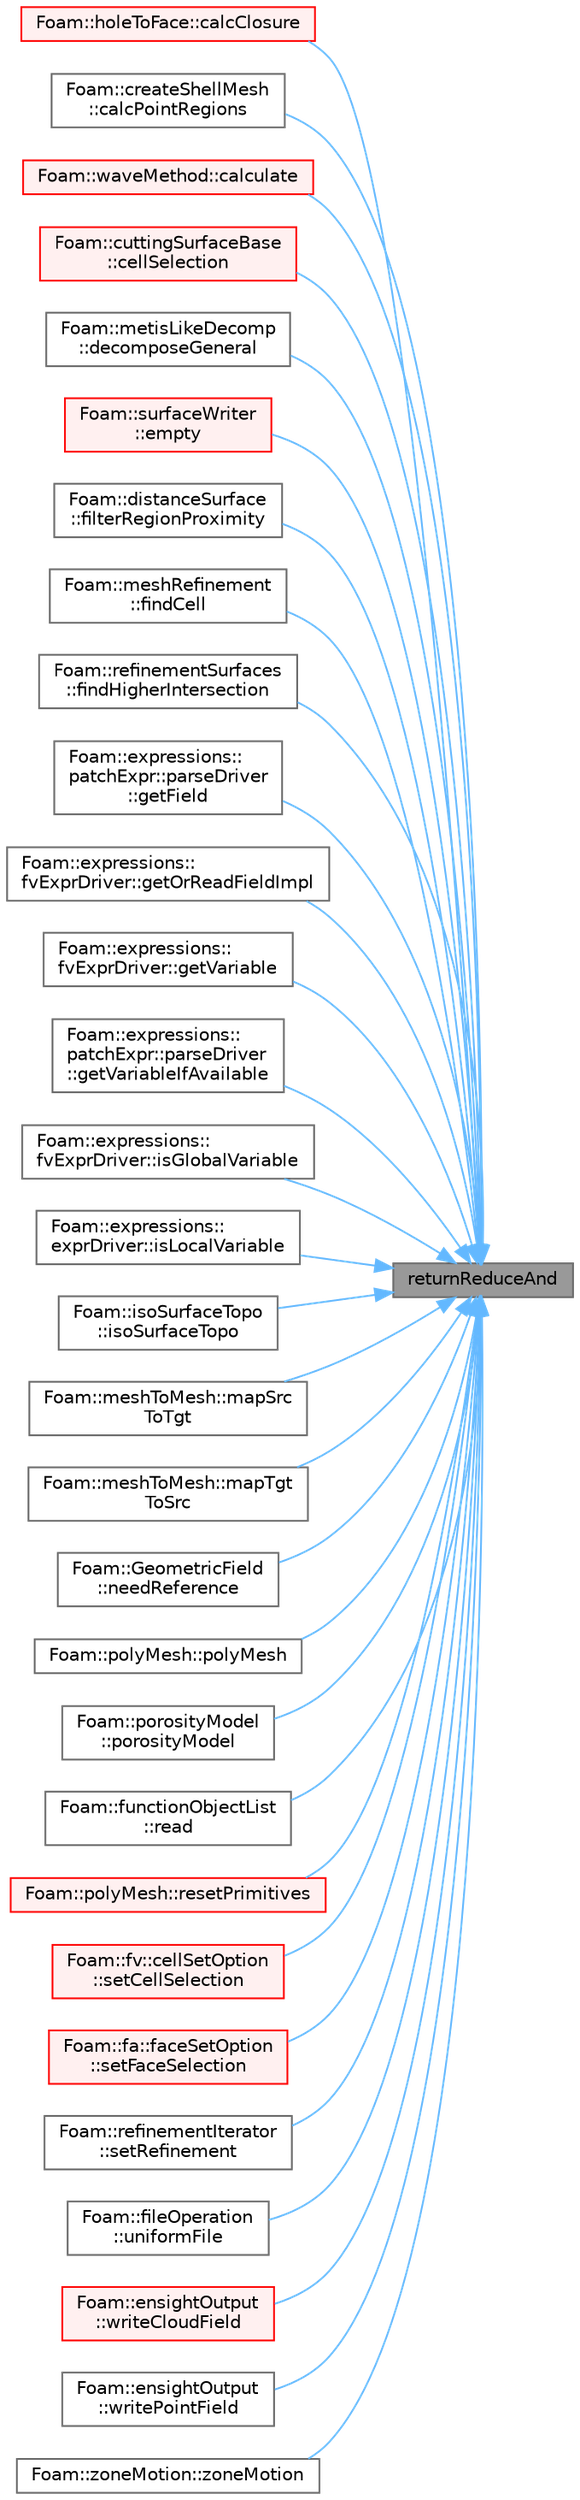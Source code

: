 digraph "returnReduceAnd"
{
 // LATEX_PDF_SIZE
  bgcolor="transparent";
  edge [fontname=Helvetica,fontsize=10,labelfontname=Helvetica,labelfontsize=10];
  node [fontname=Helvetica,fontsize=10,shape=box,height=0.2,width=0.4];
  rankdir="RL";
  Node1 [id="Node000001",label="returnReduceAnd",height=0.2,width=0.4,color="gray40", fillcolor="grey60", style="filled", fontcolor="black",tooltip=" "];
  Node1 -> Node2 [id="edge1_Node000001_Node000002",dir="back",color="steelblue1",style="solid",tooltip=" "];
  Node2 [id="Node000002",label="Foam::holeToFace::calcClosure",height=0.2,width=0.4,color="red", fillcolor="#FFF0F0", style="filled",URL="$classFoam_1_1holeToFace.html#aab70a19ba8bba575b5dc5d54327b3183",tooltip=" "];
  Node1 -> Node4 [id="edge2_Node000001_Node000004",dir="back",color="steelblue1",style="solid",tooltip=" "];
  Node4 [id="Node000004",label="Foam::createShellMesh\l::calcPointRegions",height=0.2,width=0.4,color="grey40", fillcolor="white", style="filled",URL="$classFoam_1_1createShellMesh.html#ac8230cda75dd4fbcace680b12ece6eb4",tooltip=" "];
  Node1 -> Node5 [id="edge3_Node000001_Node000005",dir="back",color="steelblue1",style="solid",tooltip=" "];
  Node5 [id="Node000005",label="Foam::waveMethod::calculate",height=0.2,width=0.4,color="red", fillcolor="#FFF0F0", style="filled",URL="$classFoam_1_1waveMethod.html#aa6134116f182f530e6783df20be788fc",tooltip=" "];
  Node1 -> Node8 [id="edge4_Node000001_Node000008",dir="back",color="steelblue1",style="solid",tooltip=" "];
  Node8 [id="Node000008",label="Foam::cuttingSurfaceBase\l::cellSelection",height=0.2,width=0.4,color="red", fillcolor="#FFF0F0", style="filled",URL="$classFoam_1_1cuttingSurfaceBase.html#a5fcf858474578bf044544c5e78288072",tooltip=" "];
  Node1 -> Node11 [id="edge5_Node000001_Node000011",dir="back",color="steelblue1",style="solid",tooltip=" "];
  Node11 [id="Node000011",label="Foam::metisLikeDecomp\l::decomposeGeneral",height=0.2,width=0.4,color="grey40", fillcolor="white", style="filled",URL="$classFoam_1_1metisLikeDecomp.html#ade7fcefea26c062a77ede6094665448f",tooltip=" "];
  Node1 -> Node12 [id="edge6_Node000001_Node000012",dir="back",color="steelblue1",style="solid",tooltip=" "];
  Node12 [id="Node000012",label="Foam::surfaceWriter\l::empty",height=0.2,width=0.4,color="red", fillcolor="#FFF0F0", style="filled",URL="$classFoam_1_1surfaceWriter.html#a644718bb2fb240de962dc3c9a1fdf0dc",tooltip=" "];
  Node1 -> Node14 [id="edge7_Node000001_Node000014",dir="back",color="steelblue1",style="solid",tooltip=" "];
  Node14 [id="Node000014",label="Foam::distanceSurface\l::filterRegionProximity",height=0.2,width=0.4,color="grey40", fillcolor="white", style="filled",URL="$classFoam_1_1distanceSurface.html#a270815836b789572d286ff87389019cd",tooltip=" "];
  Node1 -> Node15 [id="edge8_Node000001_Node000015",dir="back",color="steelblue1",style="solid",tooltip=" "];
  Node15 [id="Node000015",label="Foam::meshRefinement\l::findCell",height=0.2,width=0.4,color="grey40", fillcolor="white", style="filled",URL="$classFoam_1_1meshRefinement.html#a884048ade92cce77ac57bc9cce91eed3",tooltip=" "];
  Node1 -> Node16 [id="edge9_Node000001_Node000016",dir="back",color="steelblue1",style="solid",tooltip=" "];
  Node16 [id="Node000016",label="Foam::refinementSurfaces\l::findHigherIntersection",height=0.2,width=0.4,color="grey40", fillcolor="white", style="filled",URL="$classFoam_1_1refinementSurfaces.html#ab684ed840021cab7c2aa60dfe0431dd3",tooltip=" "];
  Node1 -> Node17 [id="edge10_Node000001_Node000017",dir="back",color="steelblue1",style="solid",tooltip=" "];
  Node17 [id="Node000017",label="Foam::expressions::\lpatchExpr::parseDriver\l::getField",height=0.2,width=0.4,color="grey40", fillcolor="white", style="filled",URL="$classFoam_1_1expressions_1_1patchExpr_1_1parseDriver.html#ac13080b7b583de22add18a17797fb5fe",tooltip=" "];
  Node1 -> Node18 [id="edge11_Node000001_Node000018",dir="back",color="steelblue1",style="solid",tooltip=" "];
  Node18 [id="Node000018",label="Foam::expressions::\lfvExprDriver::getOrReadFieldImpl",height=0.2,width=0.4,color="grey40", fillcolor="white", style="filled",URL="$classFoam_1_1expressions_1_1fvExprDriver.html#ae177803d9d0dd91fe2c6e2315901a7b7",tooltip=" "];
  Node1 -> Node19 [id="edge12_Node000001_Node000019",dir="back",color="steelblue1",style="solid",tooltip=" "];
  Node19 [id="Node000019",label="Foam::expressions::\lfvExprDriver::getVariable",height=0.2,width=0.4,color="grey40", fillcolor="white", style="filled",URL="$classFoam_1_1expressions_1_1fvExprDriver.html#aacc560adf388ec5abd6875252b7685b8",tooltip=" "];
  Node1 -> Node20 [id="edge13_Node000001_Node000020",dir="back",color="steelblue1",style="solid",tooltip=" "];
  Node20 [id="Node000020",label="Foam::expressions::\lpatchExpr::parseDriver\l::getVariableIfAvailable",height=0.2,width=0.4,color="grey40", fillcolor="white", style="filled",URL="$classFoam_1_1expressions_1_1patchExpr_1_1parseDriver.html#ac65f345bdeb424fb610722a6efa10a3e",tooltip=" "];
  Node1 -> Node21 [id="edge14_Node000001_Node000021",dir="back",color="steelblue1",style="solid",tooltip=" "];
  Node21 [id="Node000021",label="Foam::expressions::\lfvExprDriver::isGlobalVariable",height=0.2,width=0.4,color="grey40", fillcolor="white", style="filled",URL="$classFoam_1_1expressions_1_1fvExprDriver.html#af9396d5508819993ed758cedb6b6e95e",tooltip=" "];
  Node1 -> Node22 [id="edge15_Node000001_Node000022",dir="back",color="steelblue1",style="solid",tooltip=" "];
  Node22 [id="Node000022",label="Foam::expressions::\lexprDriver::isLocalVariable",height=0.2,width=0.4,color="grey40", fillcolor="white", style="filled",URL="$classFoam_1_1expressions_1_1exprDriver.html#a00a5c2f6d8e8cbc1fcb62f3de0f8efc1",tooltip=" "];
  Node1 -> Node23 [id="edge16_Node000001_Node000023",dir="back",color="steelblue1",style="solid",tooltip=" "];
  Node23 [id="Node000023",label="Foam::isoSurfaceTopo\l::isoSurfaceTopo",height=0.2,width=0.4,color="grey40", fillcolor="white", style="filled",URL="$classFoam_1_1isoSurfaceTopo.html#a9ed99df8160042c45cda78499502c31f",tooltip=" "];
  Node1 -> Node24 [id="edge17_Node000001_Node000024",dir="back",color="steelblue1",style="solid",tooltip=" "];
  Node24 [id="Node000024",label="Foam::meshToMesh::mapSrc\lToTgt",height=0.2,width=0.4,color="grey40", fillcolor="white", style="filled",URL="$classFoam_1_1meshToMesh.html#a394e6cbb74a40feef686d314b82fe411",tooltip=" "];
  Node1 -> Node25 [id="edge18_Node000001_Node000025",dir="back",color="steelblue1",style="solid",tooltip=" "];
  Node25 [id="Node000025",label="Foam::meshToMesh::mapTgt\lToSrc",height=0.2,width=0.4,color="grey40", fillcolor="white", style="filled",URL="$classFoam_1_1meshToMesh.html#a03a0ee4c2b6d5832a15f5e4b65302e35",tooltip=" "];
  Node1 -> Node26 [id="edge19_Node000001_Node000026",dir="back",color="steelblue1",style="solid",tooltip=" "];
  Node26 [id="Node000026",label="Foam::GeometricField\l::needReference",height=0.2,width=0.4,color="grey40", fillcolor="white", style="filled",URL="$classFoam_1_1GeometricField.html#aa8ac5fb68ac9e9314981ffff9f7245b2",tooltip=" "];
  Node1 -> Node27 [id="edge20_Node000001_Node000027",dir="back",color="steelblue1",style="solid",tooltip=" "];
  Node27 [id="Node000027",label="Foam::polyMesh::polyMesh",height=0.2,width=0.4,color="grey40", fillcolor="white", style="filled",URL="$classFoam_1_1polyMesh.html#a84de4a26260464ccdf6f8ff31329cb2a",tooltip=" "];
  Node1 -> Node28 [id="edge21_Node000001_Node000028",dir="back",color="steelblue1",style="solid",tooltip=" "];
  Node28 [id="Node000028",label="Foam::porosityModel\l::porosityModel",height=0.2,width=0.4,color="grey40", fillcolor="white", style="filled",URL="$classFoam_1_1porosityModel.html#ac16cdaf3da7d1fcb7c3220ab9ab06c10",tooltip=" "];
  Node1 -> Node29 [id="edge22_Node000001_Node000029",dir="back",color="steelblue1",style="solid",tooltip=" "];
  Node29 [id="Node000029",label="Foam::functionObjectList\l::read",height=0.2,width=0.4,color="grey40", fillcolor="white", style="filled",URL="$classFoam_1_1functionObjectList.html#af816873151ddb0126e98bb2f914d8ed5",tooltip=" "];
  Node1 -> Node30 [id="edge23_Node000001_Node000030",dir="back",color="steelblue1",style="solid",tooltip=" "];
  Node30 [id="Node000030",label="Foam::polyMesh::resetPrimitives",height=0.2,width=0.4,color="red", fillcolor="#FFF0F0", style="filled",URL="$classFoam_1_1polyMesh.html#ae1c644ea7ff262a9f09a6f527d6a9d98",tooltip=" "];
  Node1 -> Node51 [id="edge24_Node000001_Node000051",dir="back",color="steelblue1",style="solid",tooltip=" "];
  Node51 [id="Node000051",label="Foam::fv::cellSetOption\l::setCellSelection",height=0.2,width=0.4,color="red", fillcolor="#FFF0F0", style="filled",URL="$classFoam_1_1fv_1_1cellSetOption.html#adac130c7e468e33457284b008078da5f",tooltip=" "];
  Node1 -> Node53 [id="edge25_Node000001_Node000053",dir="back",color="steelblue1",style="solid",tooltip=" "];
  Node53 [id="Node000053",label="Foam::fa::faceSetOption\l::setFaceSelection",height=0.2,width=0.4,color="red", fillcolor="#FFF0F0", style="filled",URL="$classFoam_1_1fa_1_1faceSetOption.html#a0e97ec1d118c6fbfedba2878ed003c0f",tooltip=" "];
  Node1 -> Node47 [id="edge26_Node000001_Node000047",dir="back",color="steelblue1",style="solid",tooltip=" "];
  Node47 [id="Node000047",label="Foam::refinementIterator\l::setRefinement",height=0.2,width=0.4,color="grey40", fillcolor="white", style="filled",URL="$classFoam_1_1refinementIterator.html#afd8b2c75ae43c5073eece728f11ed02a",tooltip=" "];
  Node1 -> Node55 [id="edge27_Node000001_Node000055",dir="back",color="steelblue1",style="solid",tooltip=" "];
  Node55 [id="Node000055",label="Foam::fileOperation\l::uniformFile",height=0.2,width=0.4,color="grey40", fillcolor="white", style="filled",URL="$classFoam_1_1fileOperation.html#a1dea82f59e88a643de6cbcad3c2cf882",tooltip=" "];
  Node1 -> Node56 [id="edge28_Node000001_Node000056",dir="back",color="steelblue1",style="solid",tooltip=" "];
  Node56 [id="Node000056",label="Foam::ensightOutput\l::writeCloudField",height=0.2,width=0.4,color="red", fillcolor="#FFF0F0", style="filled",URL="$namespaceFoam_1_1ensightOutput.html#a4ed6e54d18d4b88cac7d108a8779bfa1",tooltip=" "];
  Node1 -> Node58 [id="edge29_Node000001_Node000058",dir="back",color="steelblue1",style="solid",tooltip=" "];
  Node58 [id="Node000058",label="Foam::ensightOutput\l::writePointField",height=0.2,width=0.4,color="grey40", fillcolor="white", style="filled",URL="$namespaceFoam_1_1ensightOutput.html#acac69be5ad7b67e88ef1ecbd095817b3",tooltip=" "];
  Node1 -> Node59 [id="edge30_Node000001_Node000059",dir="back",color="steelblue1",style="solid",tooltip=" "];
  Node59 [id="Node000059",label="Foam::zoneMotion::zoneMotion",height=0.2,width=0.4,color="grey40", fillcolor="white", style="filled",URL="$classFoam_1_1zoneMotion.html#a40ab9744265e3a8beefe59ea59c8d134",tooltip=" "];
}
